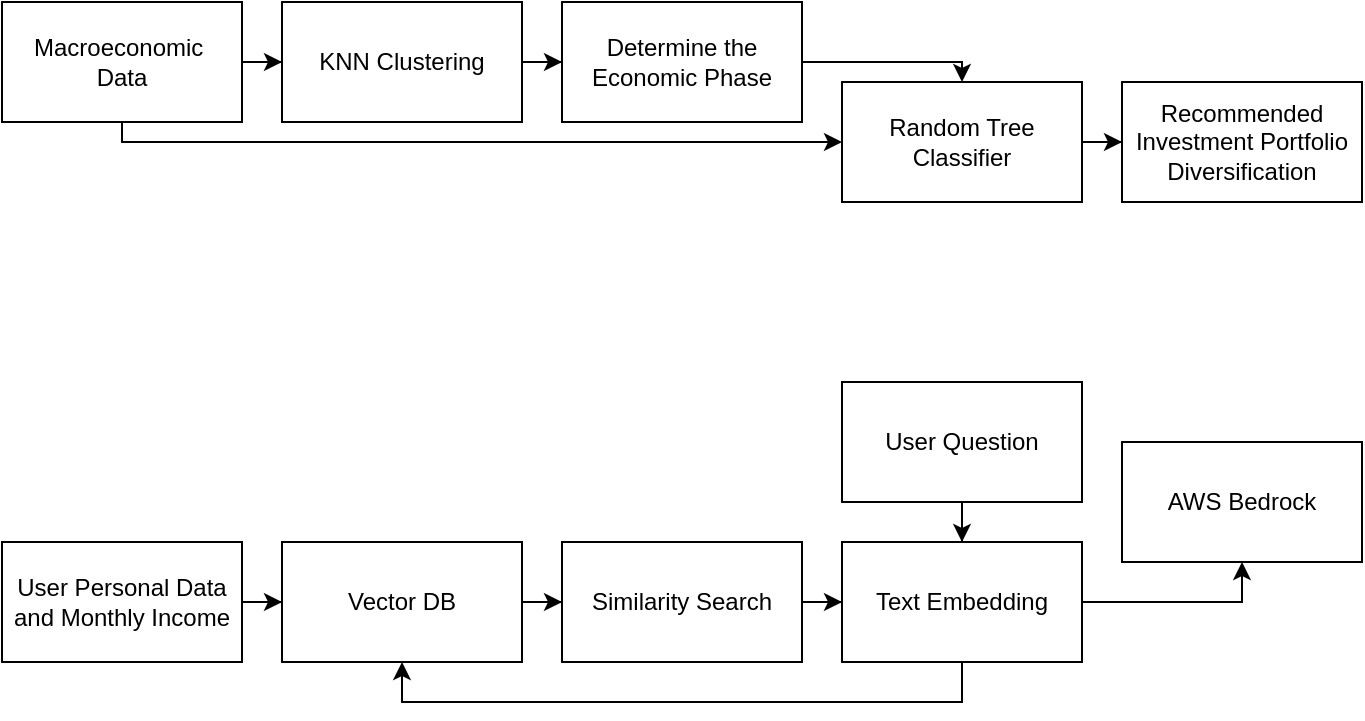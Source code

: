 <mxfile version="24.2.1" type="device">
  <diagram name="Page-1" id="YmZzpUMRzrepBQBJoROi">
    <mxGraphModel dx="678" dy="400" grid="1" gridSize="10" guides="1" tooltips="1" connect="1" arrows="1" fold="1" page="1" pageScale="1" pageWidth="850" pageHeight="1100" math="0" shadow="0">
      <root>
        <mxCell id="0" />
        <mxCell id="1" parent="0" />
        <mxCell id="SNNsSSdKVMXQKB3dtVM5-7" style="edgeStyle=orthogonalEdgeStyle;rounded=0;orthogonalLoop=1;jettySize=auto;html=1;entryX=0;entryY=0.5;entryDx=0;entryDy=0;exitX=0.5;exitY=1;exitDx=0;exitDy=0;" edge="1" parent="1" source="SNNsSSdKVMXQKB3dtVM5-1" target="SNNsSSdKVMXQKB3dtVM5-4">
          <mxGeometry relative="1" as="geometry">
            <Array as="points">
              <mxPoint x="130" y="150" />
            </Array>
          </mxGeometry>
        </mxCell>
        <mxCell id="SNNsSSdKVMXQKB3dtVM5-8" style="edgeStyle=orthogonalEdgeStyle;rounded=0;orthogonalLoop=1;jettySize=auto;html=1;" edge="1" parent="1" source="SNNsSSdKVMXQKB3dtVM5-1" target="SNNsSSdKVMXQKB3dtVM5-2">
          <mxGeometry relative="1" as="geometry" />
        </mxCell>
        <mxCell id="SNNsSSdKVMXQKB3dtVM5-1" value="Macroeconomic&amp;nbsp;&lt;div&gt;Data&lt;/div&gt;" style="rounded=0;whiteSpace=wrap;html=1;" vertex="1" parent="1">
          <mxGeometry x="70" y="80" width="120" height="60" as="geometry" />
        </mxCell>
        <mxCell id="SNNsSSdKVMXQKB3dtVM5-9" style="edgeStyle=orthogonalEdgeStyle;rounded=0;orthogonalLoop=1;jettySize=auto;html=1;" edge="1" parent="1" source="SNNsSSdKVMXQKB3dtVM5-2" target="SNNsSSdKVMXQKB3dtVM5-3">
          <mxGeometry relative="1" as="geometry" />
        </mxCell>
        <mxCell id="SNNsSSdKVMXQKB3dtVM5-2" value="KNN Clustering" style="rounded=0;whiteSpace=wrap;html=1;" vertex="1" parent="1">
          <mxGeometry x="210" y="80" width="120" height="60" as="geometry" />
        </mxCell>
        <mxCell id="SNNsSSdKVMXQKB3dtVM5-10" style="edgeStyle=orthogonalEdgeStyle;rounded=0;orthogonalLoop=1;jettySize=auto;html=1;entryX=0.5;entryY=0;entryDx=0;entryDy=0;" edge="1" parent="1" source="SNNsSSdKVMXQKB3dtVM5-3" target="SNNsSSdKVMXQKB3dtVM5-4">
          <mxGeometry relative="1" as="geometry">
            <Array as="points">
              <mxPoint x="550" y="110" />
            </Array>
          </mxGeometry>
        </mxCell>
        <mxCell id="SNNsSSdKVMXQKB3dtVM5-3" value="Determine the Economic Phase" style="rounded=0;whiteSpace=wrap;html=1;" vertex="1" parent="1">
          <mxGeometry x="350" y="80" width="120" height="60" as="geometry" />
        </mxCell>
        <mxCell id="SNNsSSdKVMXQKB3dtVM5-11" style="edgeStyle=orthogonalEdgeStyle;rounded=0;orthogonalLoop=1;jettySize=auto;html=1;entryX=0;entryY=0.5;entryDx=0;entryDy=0;" edge="1" parent="1" source="SNNsSSdKVMXQKB3dtVM5-4" target="SNNsSSdKVMXQKB3dtVM5-5">
          <mxGeometry relative="1" as="geometry" />
        </mxCell>
        <mxCell id="SNNsSSdKVMXQKB3dtVM5-4" value="Random Tree Classifier" style="rounded=0;whiteSpace=wrap;html=1;" vertex="1" parent="1">
          <mxGeometry x="490" y="120" width="120" height="60" as="geometry" />
        </mxCell>
        <mxCell id="SNNsSSdKVMXQKB3dtVM5-5" value="Recommended Investment Portfolio Diversification" style="rounded=0;whiteSpace=wrap;html=1;" vertex="1" parent="1">
          <mxGeometry x="630" y="120" width="120" height="60" as="geometry" />
        </mxCell>
        <mxCell id="SNNsSSdKVMXQKB3dtVM5-18" style="edgeStyle=orthogonalEdgeStyle;rounded=0;orthogonalLoop=1;jettySize=auto;html=1;entryX=0;entryY=0.5;entryDx=0;entryDy=0;" edge="1" parent="1" source="SNNsSSdKVMXQKB3dtVM5-12" target="SNNsSSdKVMXQKB3dtVM5-13">
          <mxGeometry relative="1" as="geometry" />
        </mxCell>
        <mxCell id="SNNsSSdKVMXQKB3dtVM5-12" value="User Personal Data and Monthly Income" style="rounded=0;whiteSpace=wrap;html=1;" vertex="1" parent="1">
          <mxGeometry x="70" y="350" width="120" height="60" as="geometry" />
        </mxCell>
        <mxCell id="SNNsSSdKVMXQKB3dtVM5-19" style="edgeStyle=orthogonalEdgeStyle;rounded=0;orthogonalLoop=1;jettySize=auto;html=1;" edge="1" parent="1" source="SNNsSSdKVMXQKB3dtVM5-13" target="SNNsSSdKVMXQKB3dtVM5-14">
          <mxGeometry relative="1" as="geometry" />
        </mxCell>
        <mxCell id="SNNsSSdKVMXQKB3dtVM5-13" value="Vector DB" style="rounded=0;whiteSpace=wrap;html=1;" vertex="1" parent="1">
          <mxGeometry x="210" y="350" width="120" height="60" as="geometry" />
        </mxCell>
        <mxCell id="SNNsSSdKVMXQKB3dtVM5-20" style="edgeStyle=orthogonalEdgeStyle;rounded=0;orthogonalLoop=1;jettySize=auto;html=1;" edge="1" parent="1" source="SNNsSSdKVMXQKB3dtVM5-14" target="SNNsSSdKVMXQKB3dtVM5-15">
          <mxGeometry relative="1" as="geometry" />
        </mxCell>
        <mxCell id="SNNsSSdKVMXQKB3dtVM5-14" value="Similarity Search" style="rounded=0;whiteSpace=wrap;html=1;" vertex="1" parent="1">
          <mxGeometry x="350" y="350" width="120" height="60" as="geometry" />
        </mxCell>
        <mxCell id="SNNsSSdKVMXQKB3dtVM5-22" style="edgeStyle=orthogonalEdgeStyle;rounded=0;orthogonalLoop=1;jettySize=auto;html=1;entryX=0.5;entryY=1;entryDx=0;entryDy=0;" edge="1" parent="1" source="SNNsSSdKVMXQKB3dtVM5-15" target="SNNsSSdKVMXQKB3dtVM5-13">
          <mxGeometry relative="1" as="geometry">
            <Array as="points">
              <mxPoint x="550" y="430" />
              <mxPoint x="270" y="430" />
            </Array>
          </mxGeometry>
        </mxCell>
        <mxCell id="SNNsSSdKVMXQKB3dtVM5-23" style="edgeStyle=orthogonalEdgeStyle;rounded=0;orthogonalLoop=1;jettySize=auto;html=1;entryX=0.5;entryY=1;entryDx=0;entryDy=0;" edge="1" parent="1" source="SNNsSSdKVMXQKB3dtVM5-15" target="SNNsSSdKVMXQKB3dtVM5-17">
          <mxGeometry relative="1" as="geometry" />
        </mxCell>
        <mxCell id="SNNsSSdKVMXQKB3dtVM5-15" value="Text Embedding" style="rounded=0;whiteSpace=wrap;html=1;" vertex="1" parent="1">
          <mxGeometry x="490" y="350" width="120" height="60" as="geometry" />
        </mxCell>
        <mxCell id="SNNsSSdKVMXQKB3dtVM5-21" style="edgeStyle=orthogonalEdgeStyle;rounded=0;orthogonalLoop=1;jettySize=auto;html=1;entryX=0.5;entryY=0;entryDx=0;entryDy=0;" edge="1" parent="1" source="SNNsSSdKVMXQKB3dtVM5-16" target="SNNsSSdKVMXQKB3dtVM5-15">
          <mxGeometry relative="1" as="geometry" />
        </mxCell>
        <mxCell id="SNNsSSdKVMXQKB3dtVM5-16" value="User Question" style="rounded=0;whiteSpace=wrap;html=1;" vertex="1" parent="1">
          <mxGeometry x="490" y="270" width="120" height="60" as="geometry" />
        </mxCell>
        <mxCell id="SNNsSSdKVMXQKB3dtVM5-17" value="AWS Bedrock" style="rounded=0;whiteSpace=wrap;html=1;" vertex="1" parent="1">
          <mxGeometry x="630" y="300" width="120" height="60" as="geometry" />
        </mxCell>
      </root>
    </mxGraphModel>
  </diagram>
</mxfile>
